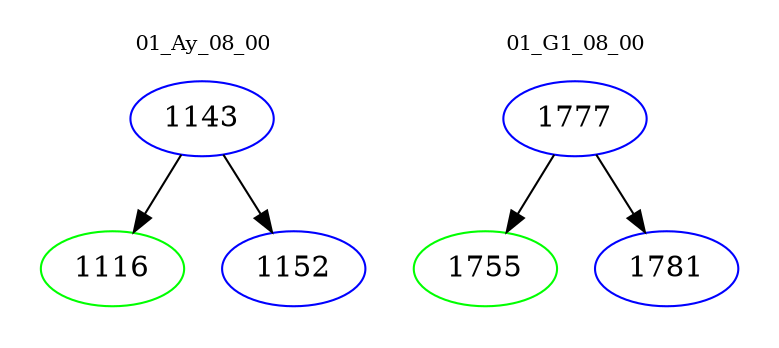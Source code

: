digraph{
subgraph cluster_0 {
color = white
label = "01_Ay_08_00";
fontsize=10;
T0_1143 [label="1143", color="blue"]
T0_1143 -> T0_1116 [color="black"]
T0_1116 [label="1116", color="green"]
T0_1143 -> T0_1152 [color="black"]
T0_1152 [label="1152", color="blue"]
}
subgraph cluster_1 {
color = white
label = "01_G1_08_00";
fontsize=10;
T1_1777 [label="1777", color="blue"]
T1_1777 -> T1_1755 [color="black"]
T1_1755 [label="1755", color="green"]
T1_1777 -> T1_1781 [color="black"]
T1_1781 [label="1781", color="blue"]
}
}
